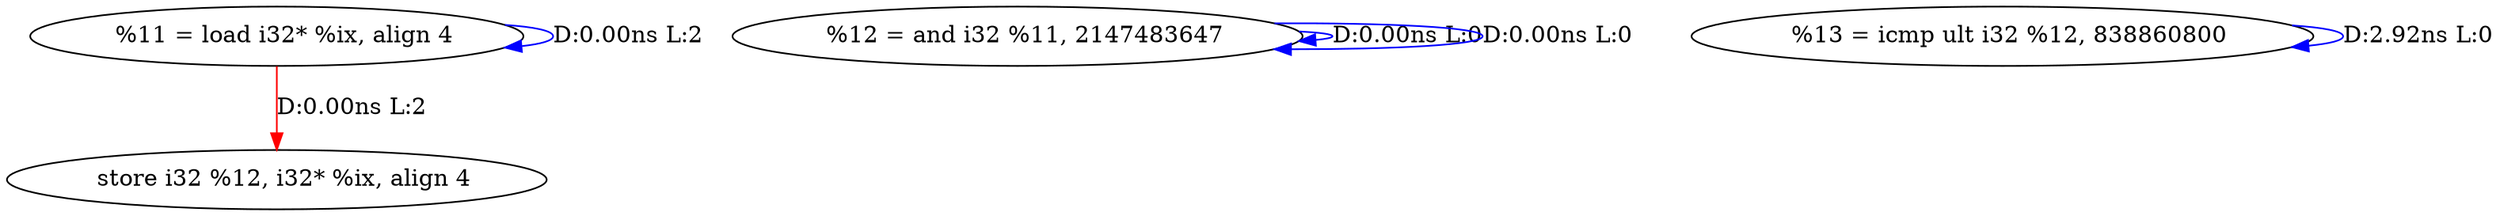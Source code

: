 digraph {
Node0x2c913e0[label="  %11 = load i32* %ix, align 4"];
Node0x2c913e0 -> Node0x2c913e0[label="D:0.00ns L:2",color=blue];
Node0x2c915a0[label="  store i32 %12, i32* %ix, align 4"];
Node0x2c913e0 -> Node0x2c915a0[label="D:0.00ns L:2",color=red];
Node0x2c914c0[label="  %12 = and i32 %11, 2147483647"];
Node0x2c914c0 -> Node0x2c914c0[label="D:0.00ns L:0",color=blue];
Node0x2c914c0 -> Node0x2c914c0[label="D:0.00ns L:0",color=blue];
Node0x2c91680[label="  %13 = icmp ult i32 %12, 838860800"];
Node0x2c91680 -> Node0x2c91680[label="D:2.92ns L:0",color=blue];
}
